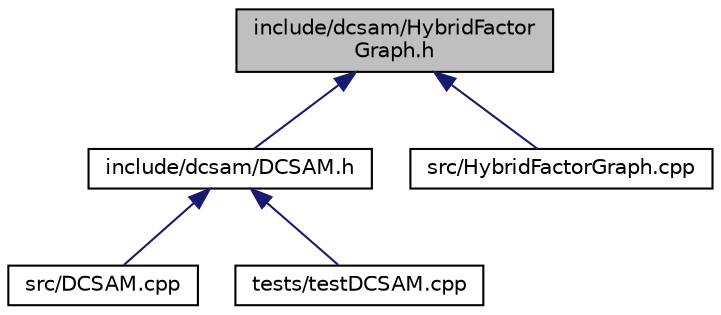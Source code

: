digraph "include/dcsam/HybridFactorGraph.h"
{
 // LATEX_PDF_SIZE
  edge [fontname="Helvetica",fontsize="10",labelfontname="Helvetica",labelfontsize="10"];
  node [fontname="Helvetica",fontsize="10",shape=record];
  Node1 [label="include/dcsam/HybridFactor\lGraph.h",height=0.2,width=0.4,color="black", fillcolor="grey75", style="filled", fontcolor="black",tooltip="Custom hybrid factor graph for discrete + continuous factors."];
  Node1 -> Node2 [dir="back",color="midnightblue",fontsize="10",style="solid",fontname="Helvetica"];
  Node2 [label="include/dcsam/DCSAM.h",height=0.2,width=0.4,color="black", fillcolor="white", style="filled",URL="$_d_c_s_a_m_8h.html",tooltip="Discrete-Continuous Smoothing and Mapping for Factored Models."];
  Node2 -> Node3 [dir="back",color="midnightblue",fontsize="10",style="solid",fontname="Helvetica"];
  Node3 [label="src/DCSAM.cpp",height=0.2,width=0.4,color="black", fillcolor="white", style="filled",URL="$_d_c_s_a_m_8cpp.html",tooltip="Discrete-Continuous Smoothing and Mapping for Factored Models."];
  Node2 -> Node4 [dir="back",color="midnightblue",fontsize="10",style="solid",fontname="Helvetica"];
  Node4 [label="tests/testDCSAM.cpp",height=0.2,width=0.4,color="black", fillcolor="white", style="filled",URL="$test_d_c_s_a_m_8cpp.html",tooltip="Unit tests for DCSAM."];
  Node1 -> Node5 [dir="back",color="midnightblue",fontsize="10",style="solid",fontname="Helvetica"];
  Node5 [label="src/HybridFactorGraph.cpp",height=0.2,width=0.4,color="black", fillcolor="white", style="filled",URL="$_hybrid_factor_graph_8cpp.html",tooltip="Custom hybrid factor graph for discrete + continuous factors."];
}
